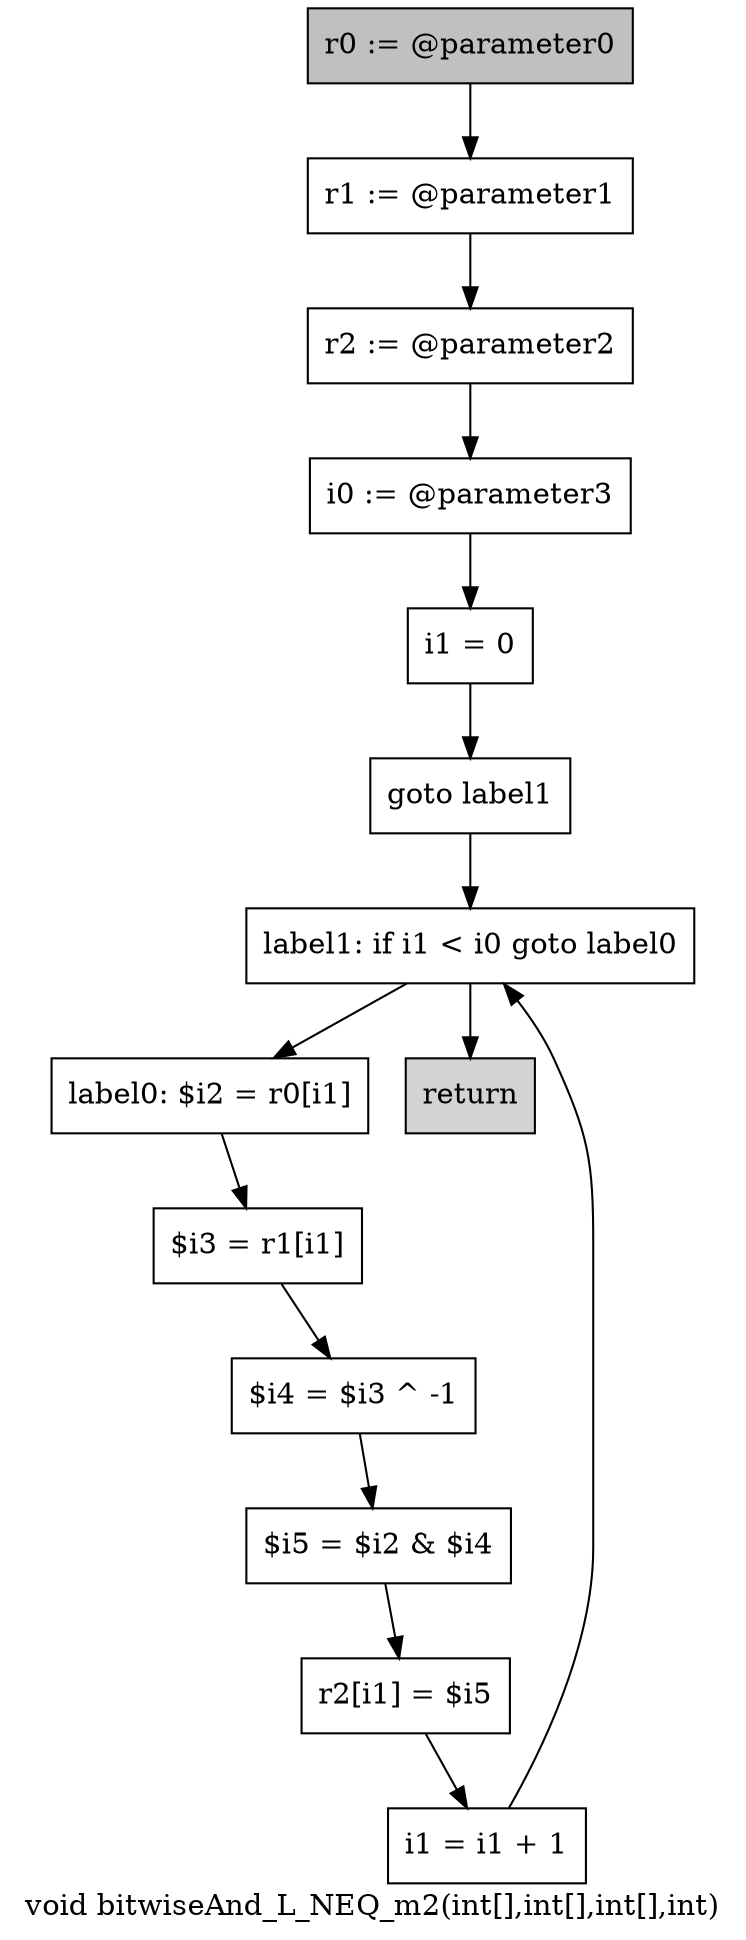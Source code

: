 digraph "void bitwiseAnd_L_NEQ_m2(int[],int[],int[],int)" {
    label="void bitwiseAnd_L_NEQ_m2(int[],int[],int[],int)";
    node [shape=box];
    "0" [style=filled,fillcolor=gray,label="r0 := @parameter0",];
    "1" [label="r1 := @parameter1",];
    "0"->"1";
    "2" [label="r2 := @parameter2",];
    "1"->"2";
    "3" [label="i0 := @parameter3",];
    "2"->"3";
    "4" [label="i1 = 0",];
    "3"->"4";
    "5" [label="goto label1",];
    "4"->"5";
    "12" [label="label1: if i1 < i0 goto label0",];
    "5"->"12";
    "6" [label="label0: $i2 = r0[i1]",];
    "7" [label="$i3 = r1[i1]",];
    "6"->"7";
    "8" [label="$i4 = $i3 ^ -1",];
    "7"->"8";
    "9" [label="$i5 = $i2 & $i4",];
    "8"->"9";
    "10" [label="r2[i1] = $i5",];
    "9"->"10";
    "11" [label="i1 = i1 + 1",];
    "10"->"11";
    "11"->"12";
    "12"->"6";
    "13" [style=filled,fillcolor=lightgray,label="return",];
    "12"->"13";
}
